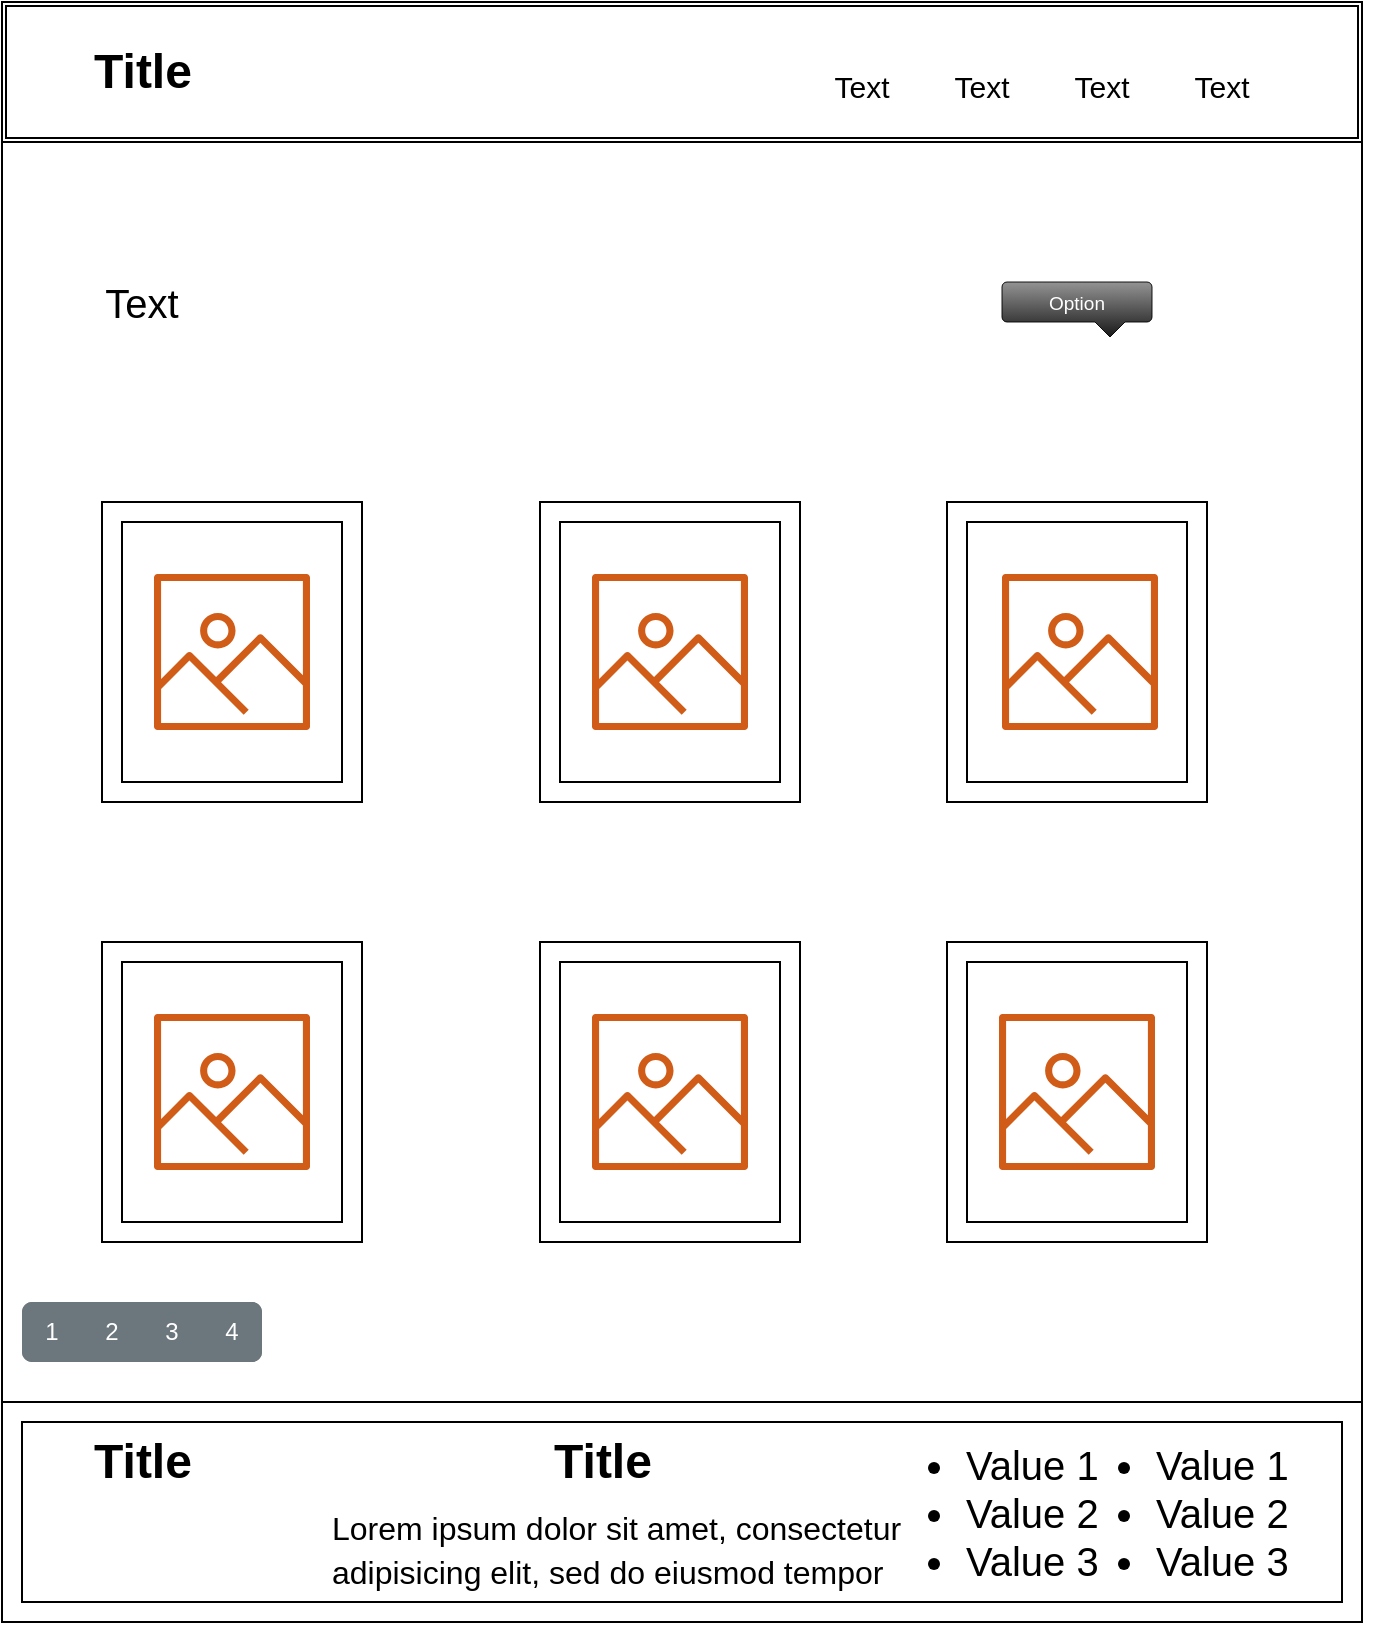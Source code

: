 <mxfile version="14.9.2" type="device"><diagram id="Paws8gwf2YGQZqhIQ7Pd" name="Page-2"><mxGraphModel dx="1673" dy="918" grid="1" gridSize="10" guides="1" tooltips="1" connect="1" arrows="1" fold="1" page="1" pageScale="1" pageWidth="827" pageHeight="1169" math="0" shadow="0"><root><mxCell id="7__JpaEZ76xGe7SZeoZJ-0"/><mxCell id="7__JpaEZ76xGe7SZeoZJ-1" parent="7__JpaEZ76xGe7SZeoZJ-0"/><mxCell id="7__JpaEZ76xGe7SZeoZJ-2" value="" style="rounded=0;whiteSpace=wrap;html=1;fontSize=20;" vertex="1" parent="7__JpaEZ76xGe7SZeoZJ-1"><mxGeometry x="80" y="40" width="680" height="810" as="geometry"/></mxCell><mxCell id="7__JpaEZ76xGe7SZeoZJ-4" value="" style="shape=ext;double=1;rounded=0;whiteSpace=wrap;html=1;fontSize=20;" vertex="1" parent="7__JpaEZ76xGe7SZeoZJ-1"><mxGeometry x="80" y="40" width="680" height="70" as="geometry"/></mxCell><mxCell id="7__JpaEZ76xGe7SZeoZJ-5" value="Title" style="text;strokeColor=none;fillColor=none;html=1;fontSize=24;fontStyle=1;verticalAlign=middle;align=center;" vertex="1" parent="7__JpaEZ76xGe7SZeoZJ-1"><mxGeometry x="100" y="55" width="100" height="40" as="geometry"/></mxCell><mxCell id="7__JpaEZ76xGe7SZeoZJ-6" value="&lt;font style=&quot;font-size: 15px&quot;&gt;Text&lt;/font&gt;" style="text;html=1;strokeColor=none;fillColor=none;align=center;verticalAlign=middle;whiteSpace=wrap;rounded=0;fontSize=20;" vertex="1" parent="7__JpaEZ76xGe7SZeoZJ-1"><mxGeometry x="490" y="70" width="40" height="20" as="geometry"/></mxCell><mxCell id="7__JpaEZ76xGe7SZeoZJ-7" value="&lt;font style=&quot;font-size: 15px&quot;&gt;Text&lt;/font&gt;" style="text;html=1;strokeColor=none;fillColor=none;align=center;verticalAlign=middle;whiteSpace=wrap;rounded=0;fontSize=20;" vertex="1" parent="7__JpaEZ76xGe7SZeoZJ-1"><mxGeometry x="550" y="67.5" width="40" height="25" as="geometry"/></mxCell><mxCell id="7__JpaEZ76xGe7SZeoZJ-9" value="&lt;font style=&quot;font-size: 15px&quot;&gt;Text&lt;/font&gt;" style="text;html=1;strokeColor=none;fillColor=none;align=center;verticalAlign=middle;whiteSpace=wrap;rounded=0;fontSize=20;" vertex="1" parent="7__JpaEZ76xGe7SZeoZJ-1"><mxGeometry x="610" y="70" width="40" height="20" as="geometry"/></mxCell><mxCell id="7__JpaEZ76xGe7SZeoZJ-10" value="&lt;font style=&quot;font-size: 15px&quot;&gt;Text&lt;/font&gt;" style="text;html=1;strokeColor=none;fillColor=none;align=center;verticalAlign=middle;whiteSpace=wrap;rounded=0;fontSize=20;" vertex="1" parent="7__JpaEZ76xGe7SZeoZJ-1"><mxGeometry x="670" y="70" width="40" height="20" as="geometry"/></mxCell><mxCell id="7__JpaEZ76xGe7SZeoZJ-11" value="" style="shape=image;html=1;verticalAlign=top;verticalLabelPosition=bottom;labelBackgroundColor=#ffffff;imageAspect=0;aspect=fixed;image=https://cdn1.iconfinder.com/data/icons/line-free/24/Shopping_bag-128.png;fontSize=20;" vertex="1" parent="7__JpaEZ76xGe7SZeoZJ-1"><mxGeometry x="720" y="70" width="22.5" height="22.5" as="geometry"/></mxCell><mxCell id="7__JpaEZ76xGe7SZeoZJ-12" value="Text" style="text;html=1;strokeColor=none;fillColor=none;align=center;verticalAlign=middle;whiteSpace=wrap;rounded=0;fontSize=20;" vertex="1" parent="7__JpaEZ76xGe7SZeoZJ-1"><mxGeometry x="130" y="180" width="40" height="20" as="geometry"/></mxCell><mxCell id="7__JpaEZ76xGe7SZeoZJ-13" value="" style="strokeWidth=1;html=1;shadow=0;dashed=0;shape=mxgraph.ios.iOption;barPos=80;pointerPos=bottom;buttonText=Option;fontSize=10;fontColor=#ffffff;spacingBottom=6;" vertex="1" parent="7__JpaEZ76xGe7SZeoZJ-1"><mxGeometry x="580" y="180" width="75" height="27.5" as="geometry"/></mxCell><mxCell id="We3kN79y580KvVWM9ez6-0" value="" style="verticalLabelPosition=bottom;verticalAlign=top;html=1;shape=mxgraph.basic.frame;dx=10;fontSize=20;" vertex="1" parent="7__JpaEZ76xGe7SZeoZJ-1"><mxGeometry x="130" y="290" width="130" height="150" as="geometry"/></mxCell><mxCell id="We3kN79y580KvVWM9ez6-2" value="" style="verticalLabelPosition=bottom;verticalAlign=top;html=1;shape=mxgraph.basic.frame;dx=10;fontSize=20;" vertex="1" parent="7__JpaEZ76xGe7SZeoZJ-1"><mxGeometry x="349" y="290" width="130" height="150" as="geometry"/></mxCell><mxCell id="We3kN79y580KvVWM9ez6-3" value="" style="verticalLabelPosition=bottom;verticalAlign=top;html=1;shape=mxgraph.basic.frame;dx=10;fontSize=20;" vertex="1" parent="7__JpaEZ76xGe7SZeoZJ-1"><mxGeometry x="552.5" y="290" width="130" height="150" as="geometry"/></mxCell><mxCell id="We3kN79y580KvVWM9ez6-5" value="" style="verticalLabelPosition=bottom;verticalAlign=top;html=1;shape=mxgraph.basic.frame;dx=10;fontSize=20;" vertex="1" parent="7__JpaEZ76xGe7SZeoZJ-1"><mxGeometry x="130" y="510" width="130" height="150" as="geometry"/></mxCell><mxCell id="We3kN79y580KvVWM9ez6-6" value="" style="verticalLabelPosition=bottom;verticalAlign=top;html=1;shape=mxgraph.basic.frame;dx=10;fontSize=20;" vertex="1" parent="7__JpaEZ76xGe7SZeoZJ-1"><mxGeometry x="349" y="510" width="130" height="150" as="geometry"/></mxCell><mxCell id="We3kN79y580KvVWM9ez6-8" value="" style="verticalLabelPosition=bottom;verticalAlign=top;html=1;shape=mxgraph.basic.frame;dx=10;fontSize=20;" vertex="1" parent="7__JpaEZ76xGe7SZeoZJ-1"><mxGeometry x="552.5" y="510" width="130" height="150" as="geometry"/></mxCell><mxCell id="We3kN79y580KvVWM9ez6-9" value="" style="verticalLabelPosition=bottom;verticalAlign=top;html=1;shape=mxgraph.basic.frame;dx=10;fontSize=20;" vertex="1" parent="7__JpaEZ76xGe7SZeoZJ-1"><mxGeometry x="80" y="740" width="680" height="110" as="geometry"/></mxCell><mxCell id="We3kN79y580KvVWM9ez6-11" value="&lt;ul&gt;&lt;li&gt;Value 1&lt;/li&gt;&lt;li&gt;Value 2&lt;/li&gt;&lt;li&gt;Value 3&lt;/li&gt;&lt;/ul&gt;" style="text;strokeColor=none;fillColor=none;html=1;whiteSpace=wrap;verticalAlign=middle;overflow=hidden;fontSize=20;" vertex="1" parent="7__JpaEZ76xGe7SZeoZJ-1"><mxGeometry x="615" y="730" width="150" height="130" as="geometry"/></mxCell><mxCell id="We3kN79y580KvVWM9ez6-12" value="&lt;ul&gt;&lt;li&gt;Value 1&lt;/li&gt;&lt;li&gt;Value 2&lt;/li&gt;&lt;li&gt;Value 3&lt;/li&gt;&lt;/ul&gt;" style="text;strokeColor=none;fillColor=none;html=1;whiteSpace=wrap;verticalAlign=middle;overflow=hidden;fontSize=20;" vertex="1" parent="7__JpaEZ76xGe7SZeoZJ-1"><mxGeometry x="520" y="730" width="150" height="130" as="geometry"/></mxCell><mxCell id="We3kN79y580KvVWM9ez6-13" value="Title" style="text;strokeColor=none;fillColor=none;html=1;fontSize=24;fontStyle=1;verticalAlign=middle;align=center;" vertex="1" parent="7__JpaEZ76xGe7SZeoZJ-1"><mxGeometry x="100" y="750" width="100" height="40" as="geometry"/></mxCell><mxCell id="We3kN79y580KvVWM9ez6-14" value="&lt;h1&gt;&lt;br&gt;&lt;/h1&gt;&lt;p style=&quot;font-size: 19px&quot;&gt;&lt;font style=&quot;font-size: 16px&quot;&gt;Lorem ipsum dolor sit amet, consectetur adipisicing elit, sed do eiusmod tempor incididunt ut labore et dolore magna aliqua&lt;/font&gt;.&lt;/p&gt;" style="text;html=1;strokeColor=none;fillColor=none;spacing=5;spacingTop=-20;whiteSpace=wrap;overflow=hidden;rounded=0;fontSize=20;" vertex="1" parent="7__JpaEZ76xGe7SZeoZJ-1"><mxGeometry x="240" y="700" width="330" height="140" as="geometry"/></mxCell><mxCell id="We3kN79y580KvVWM9ez6-15" value="" style="shape=image;html=1;verticalAlign=top;verticalLabelPosition=bottom;labelBackgroundColor=#ffffff;imageAspect=0;aspect=fixed;image=https://cdn3.iconfinder.com/data/icons/logos-brands-3/24/logo_brand_brands_logos_playstore_google-128.png;fontSize=20;" vertex="1" parent="7__JpaEZ76xGe7SZeoZJ-1"><mxGeometry x="110" y="790" width="30" height="30" as="geometry"/></mxCell><mxCell id="We3kN79y580KvVWM9ez6-16" value="" style="shape=image;html=1;verticalAlign=top;verticalLabelPosition=bottom;labelBackgroundColor=#ffffff;imageAspect=0;aspect=fixed;image=https://cdn1.iconfinder.com/data/icons/picons-social/57/social_ios-128.png;fontSize=20;" vertex="1" parent="7__JpaEZ76xGe7SZeoZJ-1"><mxGeometry x="150" y="775.5" width="59" height="59" as="geometry"/></mxCell><mxCell id="We3kN79y580KvVWM9ez6-17" value="Title" style="text;strokeColor=none;fillColor=none;html=1;fontSize=24;fontStyle=1;verticalAlign=middle;align=center;" vertex="1" parent="7__JpaEZ76xGe7SZeoZJ-1"><mxGeometry x="330" y="750" width="100" height="40" as="geometry"/></mxCell><mxCell id="We3kN79y580KvVWM9ez6-27" value="" style="html=1;shadow=0;dashed=0;shape=mxgraph.bootstrap.rrect;rSize=5;strokeColor=none;html=1;whiteSpace=wrap;fillColor=#6C767D;fontColor=#ffffff;fontSize=20;" vertex="1" parent="7__JpaEZ76xGe7SZeoZJ-1"><mxGeometry x="90" y="690" width="120" height="30" as="geometry"/></mxCell><mxCell id="We3kN79y580KvVWM9ez6-28" value="1" style="strokeColor=inherit;fillColor=inherit;gradientColor=inherit;fontColor=inherit;html=1;shadow=0;dashed=0;shape=mxgraph.bootstrap.leftButton;rSize=5;perimeter=none;whiteSpace=wrap;resizeHeight=1;" vertex="1" parent="We3kN79y580KvVWM9ez6-27"><mxGeometry width="30" height="30" relative="1" as="geometry"/></mxCell><mxCell id="We3kN79y580KvVWM9ez6-29" value="2" style="strokeColor=inherit;fillColor=inherit;gradientColor=inherit;fontColor=inherit;html=1;shadow=0;dashed=0;perimeter=none;whiteSpace=wrap;resizeHeight=1;" vertex="1" parent="We3kN79y580KvVWM9ez6-27"><mxGeometry width="30" height="30" relative="1" as="geometry"><mxPoint x="30" as="offset"/></mxGeometry></mxCell><mxCell id="We3kN79y580KvVWM9ez6-30" value="3" style="strokeColor=inherit;fillColor=inherit;gradientColor=inherit;fontColor=inherit;html=1;shadow=0;dashed=0;perimeter=none;whiteSpace=wrap;resizeHeight=1;" vertex="1" parent="We3kN79y580KvVWM9ez6-27"><mxGeometry width="30" height="30" relative="1" as="geometry"><mxPoint x="60" as="offset"/></mxGeometry></mxCell><mxCell id="We3kN79y580KvVWM9ez6-31" value="4" style="strokeColor=inherit;fillColor=inherit;gradientColor=inherit;fontColor=inherit;html=1;shadow=0;dashed=0;shape=mxgraph.bootstrap.rightButton;rSize=5;perimeter=none;whiteSpace=wrap;resizeHeight=1;" vertex="1" parent="We3kN79y580KvVWM9ez6-27"><mxGeometry x="1" width="30" height="30" relative="1" as="geometry"><mxPoint x="-30" as="offset"/></mxGeometry></mxCell><mxCell id="We3kN79y580KvVWM9ez6-37" value="" style="outlineConnect=0;fontColor=#232F3E;gradientColor=none;fillColor=#D05C17;strokeColor=none;dashed=0;verticalLabelPosition=bottom;verticalAlign=top;align=center;html=1;fontSize=12;fontStyle=0;aspect=fixed;pointerEvents=1;shape=mxgraph.aws4.container_registry_image;" vertex="1" parent="7__JpaEZ76xGe7SZeoZJ-1"><mxGeometry x="156" y="326" width="78" height="78" as="geometry"/></mxCell><mxCell id="We3kN79y580KvVWM9ez6-38" value="" style="outlineConnect=0;fontColor=#232F3E;gradientColor=none;fillColor=#D05C17;strokeColor=none;dashed=0;verticalLabelPosition=bottom;verticalAlign=top;align=center;html=1;fontSize=12;fontStyle=0;aspect=fixed;pointerEvents=1;shape=mxgraph.aws4.container_registry_image;" vertex="1" parent="7__JpaEZ76xGe7SZeoZJ-1"><mxGeometry x="375" y="326" width="78" height="78" as="geometry"/></mxCell><mxCell id="We3kN79y580KvVWM9ez6-39" value="" style="outlineConnect=0;fontColor=#232F3E;gradientColor=none;fillColor=#D05C17;strokeColor=none;dashed=0;verticalLabelPosition=bottom;verticalAlign=top;align=center;html=1;fontSize=12;fontStyle=0;aspect=fixed;pointerEvents=1;shape=mxgraph.aws4.container_registry_image;" vertex="1" parent="7__JpaEZ76xGe7SZeoZJ-1"><mxGeometry x="580" y="326" width="78" height="78" as="geometry"/></mxCell><mxCell id="We3kN79y580KvVWM9ez6-40" value="" style="outlineConnect=0;fontColor=#232F3E;gradientColor=none;fillColor=#D05C17;strokeColor=none;dashed=0;verticalLabelPosition=bottom;verticalAlign=top;align=center;html=1;fontSize=12;fontStyle=0;aspect=fixed;pointerEvents=1;shape=mxgraph.aws4.container_registry_image;" vertex="1" parent="7__JpaEZ76xGe7SZeoZJ-1"><mxGeometry x="156" y="546" width="78" height="78" as="geometry"/></mxCell><mxCell id="We3kN79y580KvVWM9ez6-41" value="" style="outlineConnect=0;fontColor=#232F3E;gradientColor=none;fillColor=#D05C17;strokeColor=none;dashed=0;verticalLabelPosition=bottom;verticalAlign=top;align=center;html=1;fontSize=12;fontStyle=0;aspect=fixed;pointerEvents=1;shape=mxgraph.aws4.container_registry_image;" vertex="1" parent="7__JpaEZ76xGe7SZeoZJ-1"><mxGeometry x="375" y="546" width="78" height="78" as="geometry"/></mxCell><mxCell id="We3kN79y580KvVWM9ez6-42" value="" style="outlineConnect=0;fontColor=#232F3E;gradientColor=none;fillColor=#D05C17;strokeColor=none;dashed=0;verticalLabelPosition=bottom;verticalAlign=top;align=center;html=1;fontSize=12;fontStyle=0;aspect=fixed;pointerEvents=1;shape=mxgraph.aws4.container_registry_image;" vertex="1" parent="7__JpaEZ76xGe7SZeoZJ-1"><mxGeometry x="578.5" y="546" width="78" height="78" as="geometry"/></mxCell></root></mxGraphModel></diagram></mxfile>